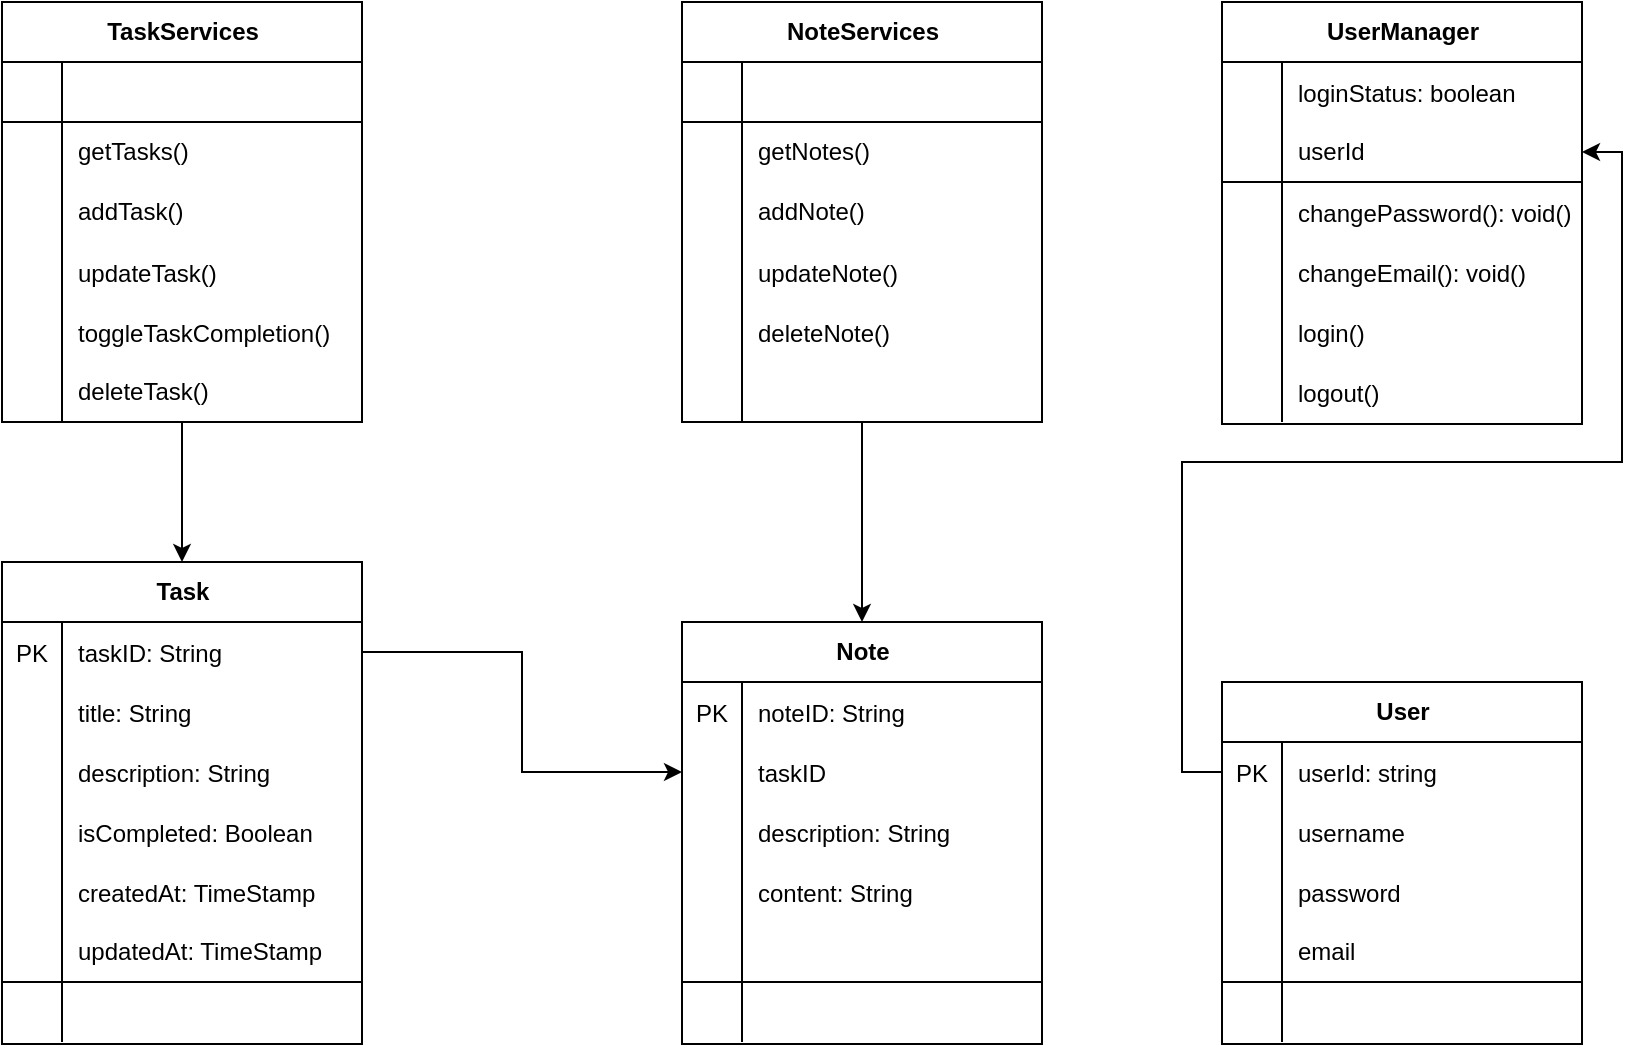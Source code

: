 <mxfile version="26.0.14">
  <diagram name="Page-1" id="JAcl6DxfZTMCWx050rgq">
    <mxGraphModel dx="1674" dy="1844" grid="1" gridSize="10" guides="1" tooltips="1" connect="1" arrows="1" fold="1" page="1" pageScale="1" pageWidth="850" pageHeight="1100" math="0" shadow="0">
      <root>
        <mxCell id="0" />
        <mxCell id="1" parent="0" />
        <mxCell id="ZKBM9tfTrSH8wka9pJI8-1" value="&lt;b&gt;Task&lt;/b&gt;" style="shape=table;startSize=30;container=1;collapsible=1;childLayout=tableLayout;fixedRows=1;rowLines=0;fontStyle=0;align=center;resizeLast=1;html=1;" parent="1" vertex="1">
          <mxGeometry x="80" y="240" width="180" height="241" as="geometry" />
        </mxCell>
        <mxCell id="ZKBM9tfTrSH8wka9pJI8-33" value="" style="shape=tableRow;horizontal=0;startSize=0;swimlaneHead=0;swimlaneBody=0;fillColor=none;collapsible=0;dropTarget=0;points=[[0,0.5],[1,0.5]];portConstraint=eastwest;top=0;left=0;right=0;bottom=0;fontStyle=0" parent="ZKBM9tfTrSH8wka9pJI8-1" vertex="1">
          <mxGeometry y="30" width="180" height="30" as="geometry" />
        </mxCell>
        <mxCell id="ZKBM9tfTrSH8wka9pJI8-34" value="PK" style="shape=partialRectangle;connectable=0;fillColor=none;top=0;left=0;bottom=0;right=0;editable=1;overflow=hidden;fontStyle=0" parent="ZKBM9tfTrSH8wka9pJI8-33" vertex="1">
          <mxGeometry width="30" height="30" as="geometry">
            <mxRectangle width="30" height="30" as="alternateBounds" />
          </mxGeometry>
        </mxCell>
        <mxCell id="ZKBM9tfTrSH8wka9pJI8-35" value="taskID: String" style="shape=partialRectangle;connectable=0;fillColor=none;top=0;left=0;bottom=0;right=0;align=left;spacingLeft=6;overflow=hidden;fontStyle=0" parent="ZKBM9tfTrSH8wka9pJI8-33" vertex="1">
          <mxGeometry x="30" width="150" height="30" as="geometry">
            <mxRectangle width="150" height="30" as="alternateBounds" />
          </mxGeometry>
        </mxCell>
        <mxCell id="ZKBM9tfTrSH8wka9pJI8-36" value="" style="shape=tableRow;horizontal=0;startSize=0;swimlaneHead=0;swimlaneBody=0;fillColor=none;collapsible=0;dropTarget=0;points=[[0,0.5],[1,0.5]];portConstraint=eastwest;top=0;left=0;right=0;bottom=0;" parent="ZKBM9tfTrSH8wka9pJI8-1" vertex="1">
          <mxGeometry y="60" width="180" height="30" as="geometry" />
        </mxCell>
        <mxCell id="ZKBM9tfTrSH8wka9pJI8-37" value="" style="shape=partialRectangle;connectable=0;fillColor=none;top=0;left=0;bottom=0;right=0;editable=1;overflow=hidden;" parent="ZKBM9tfTrSH8wka9pJI8-36" vertex="1">
          <mxGeometry width="30" height="30" as="geometry">
            <mxRectangle width="30" height="30" as="alternateBounds" />
          </mxGeometry>
        </mxCell>
        <mxCell id="ZKBM9tfTrSH8wka9pJI8-38" value="title: String" style="shape=partialRectangle;connectable=0;fillColor=none;top=0;left=0;bottom=0;right=0;align=left;spacingLeft=6;overflow=hidden;" parent="ZKBM9tfTrSH8wka9pJI8-36" vertex="1">
          <mxGeometry x="30" width="150" height="30" as="geometry">
            <mxRectangle width="150" height="30" as="alternateBounds" />
          </mxGeometry>
        </mxCell>
        <mxCell id="ZKBM9tfTrSH8wka9pJI8-30" value="" style="shape=tableRow;horizontal=0;startSize=0;swimlaneHead=0;swimlaneBody=0;fillColor=none;collapsible=0;dropTarget=0;points=[[0,0.5],[1,0.5]];portConstraint=eastwest;top=0;left=0;right=0;bottom=0;fontStyle=0" parent="ZKBM9tfTrSH8wka9pJI8-1" vertex="1">
          <mxGeometry y="90" width="180" height="30" as="geometry" />
        </mxCell>
        <mxCell id="ZKBM9tfTrSH8wka9pJI8-31" value="" style="shape=partialRectangle;connectable=0;fillColor=none;top=0;left=0;bottom=0;right=0;editable=1;overflow=hidden;fontStyle=0" parent="ZKBM9tfTrSH8wka9pJI8-30" vertex="1">
          <mxGeometry width="30" height="30" as="geometry">
            <mxRectangle width="30" height="30" as="alternateBounds" />
          </mxGeometry>
        </mxCell>
        <mxCell id="ZKBM9tfTrSH8wka9pJI8-32" value="description: String" style="shape=partialRectangle;connectable=0;fillColor=none;top=0;left=0;bottom=0;right=0;align=left;spacingLeft=6;overflow=hidden;fontStyle=0" parent="ZKBM9tfTrSH8wka9pJI8-30" vertex="1">
          <mxGeometry x="30" width="150" height="30" as="geometry">
            <mxRectangle width="150" height="30" as="alternateBounds" />
          </mxGeometry>
        </mxCell>
        <mxCell id="ZKBM9tfTrSH8wka9pJI8-39" value="" style="shape=tableRow;horizontal=0;startSize=0;swimlaneHead=0;swimlaneBody=0;fillColor=none;collapsible=0;dropTarget=0;points=[[0,0.5],[1,0.5]];portConstraint=eastwest;top=0;left=0;right=0;bottom=0;" parent="ZKBM9tfTrSH8wka9pJI8-1" vertex="1">
          <mxGeometry y="120" width="180" height="30" as="geometry" />
        </mxCell>
        <mxCell id="ZKBM9tfTrSH8wka9pJI8-40" value="" style="shape=partialRectangle;connectable=0;fillColor=none;top=0;left=0;bottom=0;right=0;editable=1;overflow=hidden;" parent="ZKBM9tfTrSH8wka9pJI8-39" vertex="1">
          <mxGeometry width="30" height="30" as="geometry">
            <mxRectangle width="30" height="30" as="alternateBounds" />
          </mxGeometry>
        </mxCell>
        <mxCell id="ZKBM9tfTrSH8wka9pJI8-41" value="isCompleted: Boolean" style="shape=partialRectangle;connectable=0;fillColor=none;top=0;left=0;bottom=0;right=0;align=left;spacingLeft=6;overflow=hidden;" parent="ZKBM9tfTrSH8wka9pJI8-39" vertex="1">
          <mxGeometry x="30" width="150" height="30" as="geometry">
            <mxRectangle width="150" height="30" as="alternateBounds" />
          </mxGeometry>
        </mxCell>
        <mxCell id="ZKBM9tfTrSH8wka9pJI8-57" value="" style="shape=tableRow;horizontal=0;startSize=0;swimlaneHead=0;swimlaneBody=0;fillColor=none;collapsible=0;dropTarget=0;points=[[0,0.5],[1,0.5]];portConstraint=eastwest;top=0;left=0;right=0;bottom=0;" parent="ZKBM9tfTrSH8wka9pJI8-1" vertex="1">
          <mxGeometry y="150" width="180" height="30" as="geometry" />
        </mxCell>
        <mxCell id="ZKBM9tfTrSH8wka9pJI8-58" value="" style="shape=partialRectangle;connectable=0;fillColor=none;top=0;left=0;bottom=0;right=0;editable=1;overflow=hidden;" parent="ZKBM9tfTrSH8wka9pJI8-57" vertex="1">
          <mxGeometry width="30" height="30" as="geometry">
            <mxRectangle width="30" height="30" as="alternateBounds" />
          </mxGeometry>
        </mxCell>
        <mxCell id="ZKBM9tfTrSH8wka9pJI8-59" value="createdAt: TimeStamp" style="shape=partialRectangle;connectable=0;fillColor=none;top=0;left=0;bottom=0;right=0;align=left;spacingLeft=6;overflow=hidden;" parent="ZKBM9tfTrSH8wka9pJI8-57" vertex="1">
          <mxGeometry x="30" width="150" height="30" as="geometry">
            <mxRectangle width="150" height="30" as="alternateBounds" />
          </mxGeometry>
        </mxCell>
        <mxCell id="ZKBM9tfTrSH8wka9pJI8-2" value="" style="shape=tableRow;horizontal=0;startSize=0;swimlaneHead=0;swimlaneBody=0;fillColor=none;collapsible=0;dropTarget=0;points=[[0,0.5],[1,0.5]];portConstraint=eastwest;top=0;left=0;right=0;bottom=1;fontStyle=0" parent="ZKBM9tfTrSH8wka9pJI8-1" vertex="1">
          <mxGeometry y="180" width="180" height="30" as="geometry" />
        </mxCell>
        <mxCell id="ZKBM9tfTrSH8wka9pJI8-3" value="" style="shape=partialRectangle;connectable=0;fillColor=none;top=0;left=0;bottom=0;right=0;fontStyle=0;overflow=hidden;whiteSpace=wrap;html=1;" parent="ZKBM9tfTrSH8wka9pJI8-2" vertex="1">
          <mxGeometry width="30" height="30" as="geometry">
            <mxRectangle width="30" height="30" as="alternateBounds" />
          </mxGeometry>
        </mxCell>
        <mxCell id="ZKBM9tfTrSH8wka9pJI8-4" value="updatedAt: TimeStamp" style="shape=partialRectangle;connectable=0;fillColor=none;top=0;left=0;bottom=0;right=0;align=left;spacingLeft=6;fontStyle=0;overflow=hidden;whiteSpace=wrap;html=1;" parent="ZKBM9tfTrSH8wka9pJI8-2" vertex="1">
          <mxGeometry x="30" width="150" height="30" as="geometry">
            <mxRectangle width="150" height="30" as="alternateBounds" />
          </mxGeometry>
        </mxCell>
        <mxCell id="ZKBM9tfTrSH8wka9pJI8-45" value="" style="shape=tableRow;horizontal=0;startSize=0;swimlaneHead=0;swimlaneBody=0;fillColor=none;collapsible=0;dropTarget=0;points=[[0,0.5],[1,0.5]];portConstraint=eastwest;top=0;left=0;right=0;bottom=0;" parent="ZKBM9tfTrSH8wka9pJI8-1" vertex="1">
          <mxGeometry y="210" width="180" height="30" as="geometry" />
        </mxCell>
        <mxCell id="ZKBM9tfTrSH8wka9pJI8-46" value="" style="shape=partialRectangle;connectable=0;fillColor=none;top=0;left=0;bottom=0;right=0;editable=1;overflow=hidden;" parent="ZKBM9tfTrSH8wka9pJI8-45" vertex="1">
          <mxGeometry width="30" height="30" as="geometry">
            <mxRectangle width="30" height="30" as="alternateBounds" />
          </mxGeometry>
        </mxCell>
        <mxCell id="ZKBM9tfTrSH8wka9pJI8-47" value="" style="shape=partialRectangle;connectable=0;fillColor=none;top=0;left=0;bottom=0;right=0;align=left;spacingLeft=6;overflow=hidden;" parent="ZKBM9tfTrSH8wka9pJI8-45" vertex="1">
          <mxGeometry x="30" width="150" height="30" as="geometry">
            <mxRectangle width="150" height="30" as="alternateBounds" />
          </mxGeometry>
        </mxCell>
        <mxCell id="ZKBM9tfTrSH8wka9pJI8-60" value="&lt;b&gt;Note&lt;/b&gt;" style="shape=table;startSize=30;container=1;collapsible=1;childLayout=tableLayout;fixedRows=1;rowLines=0;fontStyle=0;align=center;resizeLast=1;html=1;" parent="1" vertex="1">
          <mxGeometry x="420" y="270" width="180" height="211" as="geometry" />
        </mxCell>
        <mxCell id="ZKBM9tfTrSH8wka9pJI8-61" value="" style="shape=tableRow;horizontal=0;startSize=0;swimlaneHead=0;swimlaneBody=0;fillColor=none;collapsible=0;dropTarget=0;points=[[0,0.5],[1,0.5]];portConstraint=eastwest;top=0;left=0;right=0;bottom=0;fontStyle=0" parent="ZKBM9tfTrSH8wka9pJI8-60" vertex="1">
          <mxGeometry y="30" width="180" height="30" as="geometry" />
        </mxCell>
        <mxCell id="ZKBM9tfTrSH8wka9pJI8-62" value="PK" style="shape=partialRectangle;connectable=0;fillColor=none;top=0;left=0;bottom=0;right=0;editable=1;overflow=hidden;fontStyle=0" parent="ZKBM9tfTrSH8wka9pJI8-61" vertex="1">
          <mxGeometry width="30" height="30" as="geometry">
            <mxRectangle width="30" height="30" as="alternateBounds" />
          </mxGeometry>
        </mxCell>
        <mxCell id="ZKBM9tfTrSH8wka9pJI8-63" value="noteID: String" style="shape=partialRectangle;connectable=0;fillColor=none;top=0;left=0;bottom=0;right=0;align=left;spacingLeft=6;overflow=hidden;fontStyle=0" parent="ZKBM9tfTrSH8wka9pJI8-61" vertex="1">
          <mxGeometry x="30" width="150" height="30" as="geometry">
            <mxRectangle width="150" height="30" as="alternateBounds" />
          </mxGeometry>
        </mxCell>
        <mxCell id="ZKBM9tfTrSH8wka9pJI8-64" value="" style="shape=tableRow;horizontal=0;startSize=0;swimlaneHead=0;swimlaneBody=0;fillColor=none;collapsible=0;dropTarget=0;points=[[0,0.5],[1,0.5]];portConstraint=eastwest;top=0;left=0;right=0;bottom=0;" parent="ZKBM9tfTrSH8wka9pJI8-60" vertex="1">
          <mxGeometry y="60" width="180" height="30" as="geometry" />
        </mxCell>
        <mxCell id="ZKBM9tfTrSH8wka9pJI8-65" value="" style="shape=partialRectangle;connectable=0;fillColor=none;top=0;left=0;bottom=0;right=0;editable=1;overflow=hidden;" parent="ZKBM9tfTrSH8wka9pJI8-64" vertex="1">
          <mxGeometry width="30" height="30" as="geometry">
            <mxRectangle width="30" height="30" as="alternateBounds" />
          </mxGeometry>
        </mxCell>
        <mxCell id="ZKBM9tfTrSH8wka9pJI8-66" value="taskID" style="shape=partialRectangle;connectable=0;fillColor=none;top=0;left=0;bottom=0;right=0;align=left;spacingLeft=6;overflow=hidden;" parent="ZKBM9tfTrSH8wka9pJI8-64" vertex="1">
          <mxGeometry x="30" width="150" height="30" as="geometry">
            <mxRectangle width="150" height="30" as="alternateBounds" />
          </mxGeometry>
        </mxCell>
        <mxCell id="ZKBM9tfTrSH8wka9pJI8-67" value="" style="shape=tableRow;horizontal=0;startSize=0;swimlaneHead=0;swimlaneBody=0;fillColor=none;collapsible=0;dropTarget=0;points=[[0,0.5],[1,0.5]];portConstraint=eastwest;top=0;left=0;right=0;bottom=0;fontStyle=0" parent="ZKBM9tfTrSH8wka9pJI8-60" vertex="1">
          <mxGeometry y="90" width="180" height="30" as="geometry" />
        </mxCell>
        <mxCell id="ZKBM9tfTrSH8wka9pJI8-68" value="" style="shape=partialRectangle;connectable=0;fillColor=none;top=0;left=0;bottom=0;right=0;editable=1;overflow=hidden;fontStyle=0" parent="ZKBM9tfTrSH8wka9pJI8-67" vertex="1">
          <mxGeometry width="30" height="30" as="geometry">
            <mxRectangle width="30" height="30" as="alternateBounds" />
          </mxGeometry>
        </mxCell>
        <mxCell id="ZKBM9tfTrSH8wka9pJI8-69" value="description: String" style="shape=partialRectangle;connectable=0;fillColor=none;top=0;left=0;bottom=0;right=0;align=left;spacingLeft=6;overflow=hidden;fontStyle=0" parent="ZKBM9tfTrSH8wka9pJI8-67" vertex="1">
          <mxGeometry x="30" width="150" height="30" as="geometry">
            <mxRectangle width="150" height="30" as="alternateBounds" />
          </mxGeometry>
        </mxCell>
        <mxCell id="ZKBM9tfTrSH8wka9pJI8-70" value="" style="shape=tableRow;horizontal=0;startSize=0;swimlaneHead=0;swimlaneBody=0;fillColor=none;collapsible=0;dropTarget=0;points=[[0,0.5],[1,0.5]];portConstraint=eastwest;top=0;left=0;right=0;bottom=0;" parent="ZKBM9tfTrSH8wka9pJI8-60" vertex="1">
          <mxGeometry y="120" width="180" height="30" as="geometry" />
        </mxCell>
        <mxCell id="ZKBM9tfTrSH8wka9pJI8-71" value="" style="shape=partialRectangle;connectable=0;fillColor=none;top=0;left=0;bottom=0;right=0;editable=1;overflow=hidden;" parent="ZKBM9tfTrSH8wka9pJI8-70" vertex="1">
          <mxGeometry width="30" height="30" as="geometry">
            <mxRectangle width="30" height="30" as="alternateBounds" />
          </mxGeometry>
        </mxCell>
        <mxCell id="ZKBM9tfTrSH8wka9pJI8-72" value="content: String" style="shape=partialRectangle;connectable=0;fillColor=none;top=0;left=0;bottom=0;right=0;align=left;spacingLeft=6;overflow=hidden;" parent="ZKBM9tfTrSH8wka9pJI8-70" vertex="1">
          <mxGeometry x="30" width="150" height="30" as="geometry">
            <mxRectangle width="150" height="30" as="alternateBounds" />
          </mxGeometry>
        </mxCell>
        <mxCell id="ZKBM9tfTrSH8wka9pJI8-76" value="" style="shape=tableRow;horizontal=0;startSize=0;swimlaneHead=0;swimlaneBody=0;fillColor=none;collapsible=0;dropTarget=0;points=[[0,0.5],[1,0.5]];portConstraint=eastwest;top=0;left=0;right=0;bottom=1;fontStyle=0" parent="ZKBM9tfTrSH8wka9pJI8-60" vertex="1">
          <mxGeometry y="150" width="180" height="30" as="geometry" />
        </mxCell>
        <mxCell id="ZKBM9tfTrSH8wka9pJI8-77" value="" style="shape=partialRectangle;connectable=0;fillColor=none;top=0;left=0;bottom=0;right=0;fontStyle=0;overflow=hidden;whiteSpace=wrap;html=1;" parent="ZKBM9tfTrSH8wka9pJI8-76" vertex="1">
          <mxGeometry width="30" height="30" as="geometry">
            <mxRectangle width="30" height="30" as="alternateBounds" />
          </mxGeometry>
        </mxCell>
        <mxCell id="ZKBM9tfTrSH8wka9pJI8-78" value="" style="shape=partialRectangle;connectable=0;fillColor=none;top=0;left=0;bottom=0;right=0;align=left;spacingLeft=6;fontStyle=0;overflow=hidden;whiteSpace=wrap;html=1;" parent="ZKBM9tfTrSH8wka9pJI8-76" vertex="1">
          <mxGeometry x="30" width="150" height="30" as="geometry">
            <mxRectangle width="150" height="30" as="alternateBounds" />
          </mxGeometry>
        </mxCell>
        <mxCell id="ZKBM9tfTrSH8wka9pJI8-79" value="" style="shape=tableRow;horizontal=0;startSize=0;swimlaneHead=0;swimlaneBody=0;fillColor=none;collapsible=0;dropTarget=0;points=[[0,0.5],[1,0.5]];portConstraint=eastwest;top=0;left=0;right=0;bottom=0;" parent="ZKBM9tfTrSH8wka9pJI8-60" vertex="1">
          <mxGeometry y="180" width="180" height="30" as="geometry" />
        </mxCell>
        <mxCell id="ZKBM9tfTrSH8wka9pJI8-80" value="" style="shape=partialRectangle;connectable=0;fillColor=none;top=0;left=0;bottom=0;right=0;editable=1;overflow=hidden;" parent="ZKBM9tfTrSH8wka9pJI8-79" vertex="1">
          <mxGeometry width="30" height="30" as="geometry">
            <mxRectangle width="30" height="30" as="alternateBounds" />
          </mxGeometry>
        </mxCell>
        <mxCell id="ZKBM9tfTrSH8wka9pJI8-81" value="" style="shape=partialRectangle;connectable=0;fillColor=none;top=0;left=0;bottom=0;right=0;align=left;spacingLeft=6;overflow=hidden;" parent="ZKBM9tfTrSH8wka9pJI8-79" vertex="1">
          <mxGeometry x="30" width="150" height="30" as="geometry">
            <mxRectangle width="150" height="30" as="alternateBounds" />
          </mxGeometry>
        </mxCell>
        <mxCell id="ZKBM9tfTrSH8wka9pJI8-82" style="edgeStyle=orthogonalEdgeStyle;rounded=0;orthogonalLoop=1;jettySize=auto;html=1;" parent="1" source="ZKBM9tfTrSH8wka9pJI8-33" target="ZKBM9tfTrSH8wka9pJI8-64" edge="1">
          <mxGeometry relative="1" as="geometry" />
        </mxCell>
        <mxCell id="ZKBM9tfTrSH8wka9pJI8-200" style="edgeStyle=orthogonalEdgeStyle;rounded=0;orthogonalLoop=1;jettySize=auto;html=1;" parent="1" source="ZKBM9tfTrSH8wka9pJI8-156" target="ZKBM9tfTrSH8wka9pJI8-1" edge="1">
          <mxGeometry relative="1" as="geometry" />
        </mxCell>
        <mxCell id="ZKBM9tfTrSH8wka9pJI8-156" value="TaskServices" style="shape=table;startSize=30;container=1;collapsible=1;childLayout=tableLayout;fixedRows=1;rowLines=0;fontStyle=1;align=center;resizeLast=1;html=1;" parent="1" vertex="1">
          <mxGeometry x="80" y="-40" width="180" height="210" as="geometry" />
        </mxCell>
        <mxCell id="ZKBM9tfTrSH8wka9pJI8-157" value="" style="shape=tableRow;horizontal=0;startSize=0;swimlaneHead=0;swimlaneBody=0;fillColor=none;collapsible=0;dropTarget=0;points=[[0,0.5],[1,0.5]];portConstraint=eastwest;top=0;left=0;right=0;bottom=1;" parent="ZKBM9tfTrSH8wka9pJI8-156" vertex="1">
          <mxGeometry y="30" width="180" height="30" as="geometry" />
        </mxCell>
        <mxCell id="ZKBM9tfTrSH8wka9pJI8-158" value="" style="shape=partialRectangle;connectable=0;fillColor=none;top=0;left=0;bottom=0;right=0;fontStyle=1;overflow=hidden;whiteSpace=wrap;html=1;" parent="ZKBM9tfTrSH8wka9pJI8-157" vertex="1">
          <mxGeometry width="30" height="30" as="geometry">
            <mxRectangle width="30" height="30" as="alternateBounds" />
          </mxGeometry>
        </mxCell>
        <mxCell id="ZKBM9tfTrSH8wka9pJI8-159" value="" style="shape=partialRectangle;connectable=0;fillColor=none;top=0;left=0;bottom=0;right=0;align=left;spacingLeft=6;fontStyle=5;overflow=hidden;whiteSpace=wrap;html=1;" parent="ZKBM9tfTrSH8wka9pJI8-157" vertex="1">
          <mxGeometry x="30" width="150" height="30" as="geometry">
            <mxRectangle width="150" height="30" as="alternateBounds" />
          </mxGeometry>
        </mxCell>
        <mxCell id="ZKBM9tfTrSH8wka9pJI8-160" value="" style="shape=tableRow;horizontal=0;startSize=0;swimlaneHead=0;swimlaneBody=0;fillColor=none;collapsible=0;dropTarget=0;points=[[0,0.5],[1,0.5]];portConstraint=eastwest;top=0;left=0;right=0;bottom=0;" parent="ZKBM9tfTrSH8wka9pJI8-156" vertex="1">
          <mxGeometry y="60" width="180" height="30" as="geometry" />
        </mxCell>
        <mxCell id="ZKBM9tfTrSH8wka9pJI8-161" value="" style="shape=partialRectangle;connectable=0;fillColor=none;top=0;left=0;bottom=0;right=0;editable=1;overflow=hidden;whiteSpace=wrap;html=1;" parent="ZKBM9tfTrSH8wka9pJI8-160" vertex="1">
          <mxGeometry width="30" height="30" as="geometry">
            <mxRectangle width="30" height="30" as="alternateBounds" />
          </mxGeometry>
        </mxCell>
        <mxCell id="ZKBM9tfTrSH8wka9pJI8-162" value="getTasks()" style="shape=partialRectangle;connectable=0;fillColor=none;top=0;left=0;bottom=0;right=0;align=left;spacingLeft=6;overflow=hidden;whiteSpace=wrap;html=1;" parent="ZKBM9tfTrSH8wka9pJI8-160" vertex="1">
          <mxGeometry x="30" width="150" height="30" as="geometry">
            <mxRectangle width="150" height="30" as="alternateBounds" />
          </mxGeometry>
        </mxCell>
        <mxCell id="ZKBM9tfTrSH8wka9pJI8-163" value="" style="shape=tableRow;horizontal=0;startSize=0;swimlaneHead=0;swimlaneBody=0;fillColor=none;collapsible=0;dropTarget=0;points=[[0,0.5],[1,0.5]];portConstraint=eastwest;top=0;left=0;right=0;bottom=0;" parent="ZKBM9tfTrSH8wka9pJI8-156" vertex="1">
          <mxGeometry y="90" width="180" height="30" as="geometry" />
        </mxCell>
        <mxCell id="ZKBM9tfTrSH8wka9pJI8-164" value="" style="shape=partialRectangle;connectable=0;fillColor=none;top=0;left=0;bottom=0;right=0;editable=1;overflow=hidden;whiteSpace=wrap;html=1;" parent="ZKBM9tfTrSH8wka9pJI8-163" vertex="1">
          <mxGeometry width="30" height="30" as="geometry">
            <mxRectangle width="30" height="30" as="alternateBounds" />
          </mxGeometry>
        </mxCell>
        <mxCell id="ZKBM9tfTrSH8wka9pJI8-165" value="addTask()" style="shape=partialRectangle;connectable=0;fillColor=none;top=0;left=0;bottom=0;right=0;align=left;spacingLeft=6;overflow=hidden;whiteSpace=wrap;html=1;" parent="ZKBM9tfTrSH8wka9pJI8-163" vertex="1">
          <mxGeometry x="30" width="150" height="30" as="geometry">
            <mxRectangle width="150" height="30" as="alternateBounds" />
          </mxGeometry>
        </mxCell>
        <mxCell id="ZKBM9tfTrSH8wka9pJI8-169" value="" style="shape=tableRow;horizontal=0;startSize=0;swimlaneHead=0;swimlaneBody=0;fillColor=none;collapsible=0;dropTarget=0;points=[[0,0.5],[1,0.5]];portConstraint=eastwest;top=0;left=0;right=0;bottom=0;" parent="ZKBM9tfTrSH8wka9pJI8-156" vertex="1">
          <mxGeometry y="120" width="180" height="30" as="geometry" />
        </mxCell>
        <mxCell id="ZKBM9tfTrSH8wka9pJI8-170" value="" style="shape=partialRectangle;connectable=0;fillColor=none;top=0;left=0;bottom=0;right=0;editable=1;overflow=hidden;" parent="ZKBM9tfTrSH8wka9pJI8-169" vertex="1">
          <mxGeometry width="30" height="30" as="geometry">
            <mxRectangle width="30" height="30" as="alternateBounds" />
          </mxGeometry>
        </mxCell>
        <mxCell id="ZKBM9tfTrSH8wka9pJI8-171" value="updateTask()" style="shape=partialRectangle;connectable=0;fillColor=none;top=0;left=0;bottom=0;right=0;align=left;spacingLeft=6;overflow=hidden;" parent="ZKBM9tfTrSH8wka9pJI8-169" vertex="1">
          <mxGeometry x="30" width="150" height="30" as="geometry">
            <mxRectangle width="150" height="30" as="alternateBounds" />
          </mxGeometry>
        </mxCell>
        <mxCell id="ZKBM9tfTrSH8wka9pJI8-172" value="" style="shape=tableRow;horizontal=0;startSize=0;swimlaneHead=0;swimlaneBody=0;fillColor=none;collapsible=0;dropTarget=0;points=[[0,0.5],[1,0.5]];portConstraint=eastwest;top=0;left=0;right=0;bottom=0;" parent="ZKBM9tfTrSH8wka9pJI8-156" vertex="1">
          <mxGeometry y="150" width="180" height="30" as="geometry" />
        </mxCell>
        <mxCell id="ZKBM9tfTrSH8wka9pJI8-173" value="" style="shape=partialRectangle;connectable=0;fillColor=none;top=0;left=0;bottom=0;right=0;editable=1;overflow=hidden;" parent="ZKBM9tfTrSH8wka9pJI8-172" vertex="1">
          <mxGeometry width="30" height="30" as="geometry">
            <mxRectangle width="30" height="30" as="alternateBounds" />
          </mxGeometry>
        </mxCell>
        <mxCell id="ZKBM9tfTrSH8wka9pJI8-174" value="toggleTaskCompletion()" style="shape=partialRectangle;connectable=0;fillColor=none;top=0;left=0;bottom=0;right=0;align=left;spacingLeft=6;overflow=hidden;" parent="ZKBM9tfTrSH8wka9pJI8-172" vertex="1">
          <mxGeometry x="30" width="150" height="30" as="geometry">
            <mxRectangle width="150" height="30" as="alternateBounds" />
          </mxGeometry>
        </mxCell>
        <mxCell id="ZKBM9tfTrSH8wka9pJI8-166" value="" style="shape=tableRow;horizontal=0;startSize=0;swimlaneHead=0;swimlaneBody=0;fillColor=none;collapsible=0;dropTarget=0;points=[[0,0.5],[1,0.5]];portConstraint=eastwest;top=0;left=0;right=0;bottom=0;" parent="ZKBM9tfTrSH8wka9pJI8-156" vertex="1">
          <mxGeometry y="180" width="180" height="30" as="geometry" />
        </mxCell>
        <mxCell id="ZKBM9tfTrSH8wka9pJI8-167" value="" style="shape=partialRectangle;connectable=0;fillColor=none;top=0;left=0;bottom=0;right=0;editable=1;overflow=hidden;whiteSpace=wrap;html=1;" parent="ZKBM9tfTrSH8wka9pJI8-166" vertex="1">
          <mxGeometry width="30" height="30" as="geometry">
            <mxRectangle width="30" height="30" as="alternateBounds" />
          </mxGeometry>
        </mxCell>
        <mxCell id="ZKBM9tfTrSH8wka9pJI8-168" value="deleteTask()" style="shape=partialRectangle;connectable=0;fillColor=none;top=0;left=0;bottom=0;right=0;align=left;spacingLeft=6;overflow=hidden;whiteSpace=wrap;html=1;" parent="ZKBM9tfTrSH8wka9pJI8-166" vertex="1">
          <mxGeometry x="30" width="150" height="30" as="geometry">
            <mxRectangle width="150" height="30" as="alternateBounds" />
          </mxGeometry>
        </mxCell>
        <mxCell id="ZKBM9tfTrSH8wka9pJI8-201" style="edgeStyle=orthogonalEdgeStyle;rounded=0;orthogonalLoop=1;jettySize=auto;html=1;" parent="1" source="ZKBM9tfTrSH8wka9pJI8-181" target="ZKBM9tfTrSH8wka9pJI8-60" edge="1">
          <mxGeometry relative="1" as="geometry" />
        </mxCell>
        <mxCell id="ZKBM9tfTrSH8wka9pJI8-181" value="NoteServices" style="shape=table;startSize=30;container=1;collapsible=1;childLayout=tableLayout;fixedRows=1;rowLines=0;fontStyle=1;align=center;resizeLast=1;html=1;" parent="1" vertex="1">
          <mxGeometry x="420" y="-40" width="180" height="210" as="geometry" />
        </mxCell>
        <mxCell id="ZKBM9tfTrSH8wka9pJI8-182" value="" style="shape=tableRow;horizontal=0;startSize=0;swimlaneHead=0;swimlaneBody=0;fillColor=none;collapsible=0;dropTarget=0;points=[[0,0.5],[1,0.5]];portConstraint=eastwest;top=0;left=0;right=0;bottom=1;" parent="ZKBM9tfTrSH8wka9pJI8-181" vertex="1">
          <mxGeometry y="30" width="180" height="30" as="geometry" />
        </mxCell>
        <mxCell id="ZKBM9tfTrSH8wka9pJI8-183" value="" style="shape=partialRectangle;connectable=0;fillColor=none;top=0;left=0;bottom=0;right=0;fontStyle=1;overflow=hidden;whiteSpace=wrap;html=1;" parent="ZKBM9tfTrSH8wka9pJI8-182" vertex="1">
          <mxGeometry width="30" height="30" as="geometry">
            <mxRectangle width="30" height="30" as="alternateBounds" />
          </mxGeometry>
        </mxCell>
        <mxCell id="ZKBM9tfTrSH8wka9pJI8-184" value="" style="shape=partialRectangle;connectable=0;fillColor=none;top=0;left=0;bottom=0;right=0;align=left;spacingLeft=6;fontStyle=5;overflow=hidden;whiteSpace=wrap;html=1;" parent="ZKBM9tfTrSH8wka9pJI8-182" vertex="1">
          <mxGeometry x="30" width="150" height="30" as="geometry">
            <mxRectangle width="150" height="30" as="alternateBounds" />
          </mxGeometry>
        </mxCell>
        <mxCell id="ZKBM9tfTrSH8wka9pJI8-185" value="" style="shape=tableRow;horizontal=0;startSize=0;swimlaneHead=0;swimlaneBody=0;fillColor=none;collapsible=0;dropTarget=0;points=[[0,0.5],[1,0.5]];portConstraint=eastwest;top=0;left=0;right=0;bottom=0;" parent="ZKBM9tfTrSH8wka9pJI8-181" vertex="1">
          <mxGeometry y="60" width="180" height="30" as="geometry" />
        </mxCell>
        <mxCell id="ZKBM9tfTrSH8wka9pJI8-186" value="" style="shape=partialRectangle;connectable=0;fillColor=none;top=0;left=0;bottom=0;right=0;editable=1;overflow=hidden;whiteSpace=wrap;html=1;" parent="ZKBM9tfTrSH8wka9pJI8-185" vertex="1">
          <mxGeometry width="30" height="30" as="geometry">
            <mxRectangle width="30" height="30" as="alternateBounds" />
          </mxGeometry>
        </mxCell>
        <mxCell id="ZKBM9tfTrSH8wka9pJI8-187" value="getNotes()" style="shape=partialRectangle;connectable=0;fillColor=none;top=0;left=0;bottom=0;right=0;align=left;spacingLeft=6;overflow=hidden;whiteSpace=wrap;html=1;" parent="ZKBM9tfTrSH8wka9pJI8-185" vertex="1">
          <mxGeometry x="30" width="150" height="30" as="geometry">
            <mxRectangle width="150" height="30" as="alternateBounds" />
          </mxGeometry>
        </mxCell>
        <mxCell id="ZKBM9tfTrSH8wka9pJI8-188" value="" style="shape=tableRow;horizontal=0;startSize=0;swimlaneHead=0;swimlaneBody=0;fillColor=none;collapsible=0;dropTarget=0;points=[[0,0.5],[1,0.5]];portConstraint=eastwest;top=0;left=0;right=0;bottom=0;" parent="ZKBM9tfTrSH8wka9pJI8-181" vertex="1">
          <mxGeometry y="90" width="180" height="30" as="geometry" />
        </mxCell>
        <mxCell id="ZKBM9tfTrSH8wka9pJI8-189" value="" style="shape=partialRectangle;connectable=0;fillColor=none;top=0;left=0;bottom=0;right=0;editable=1;overflow=hidden;whiteSpace=wrap;html=1;" parent="ZKBM9tfTrSH8wka9pJI8-188" vertex="1">
          <mxGeometry width="30" height="30" as="geometry">
            <mxRectangle width="30" height="30" as="alternateBounds" />
          </mxGeometry>
        </mxCell>
        <mxCell id="ZKBM9tfTrSH8wka9pJI8-190" value="addNote()" style="shape=partialRectangle;connectable=0;fillColor=none;top=0;left=0;bottom=0;right=0;align=left;spacingLeft=6;overflow=hidden;whiteSpace=wrap;html=1;" parent="ZKBM9tfTrSH8wka9pJI8-188" vertex="1">
          <mxGeometry x="30" width="150" height="30" as="geometry">
            <mxRectangle width="150" height="30" as="alternateBounds" />
          </mxGeometry>
        </mxCell>
        <mxCell id="ZKBM9tfTrSH8wka9pJI8-191" value="" style="shape=tableRow;horizontal=0;startSize=0;swimlaneHead=0;swimlaneBody=0;fillColor=none;collapsible=0;dropTarget=0;points=[[0,0.5],[1,0.5]];portConstraint=eastwest;top=0;left=0;right=0;bottom=0;" parent="ZKBM9tfTrSH8wka9pJI8-181" vertex="1">
          <mxGeometry y="120" width="180" height="30" as="geometry" />
        </mxCell>
        <mxCell id="ZKBM9tfTrSH8wka9pJI8-192" value="" style="shape=partialRectangle;connectable=0;fillColor=none;top=0;left=0;bottom=0;right=0;editable=1;overflow=hidden;" parent="ZKBM9tfTrSH8wka9pJI8-191" vertex="1">
          <mxGeometry width="30" height="30" as="geometry">
            <mxRectangle width="30" height="30" as="alternateBounds" />
          </mxGeometry>
        </mxCell>
        <mxCell id="ZKBM9tfTrSH8wka9pJI8-193" value="updateNote()" style="shape=partialRectangle;connectable=0;fillColor=none;top=0;left=0;bottom=0;right=0;align=left;spacingLeft=6;overflow=hidden;" parent="ZKBM9tfTrSH8wka9pJI8-191" vertex="1">
          <mxGeometry x="30" width="150" height="30" as="geometry">
            <mxRectangle width="150" height="30" as="alternateBounds" />
          </mxGeometry>
        </mxCell>
        <mxCell id="ZKBM9tfTrSH8wka9pJI8-194" value="" style="shape=tableRow;horizontal=0;startSize=0;swimlaneHead=0;swimlaneBody=0;fillColor=none;collapsible=0;dropTarget=0;points=[[0,0.5],[1,0.5]];portConstraint=eastwest;top=0;left=0;right=0;bottom=0;" parent="ZKBM9tfTrSH8wka9pJI8-181" vertex="1">
          <mxGeometry y="150" width="180" height="30" as="geometry" />
        </mxCell>
        <mxCell id="ZKBM9tfTrSH8wka9pJI8-195" value="" style="shape=partialRectangle;connectable=0;fillColor=none;top=0;left=0;bottom=0;right=0;editable=1;overflow=hidden;" parent="ZKBM9tfTrSH8wka9pJI8-194" vertex="1">
          <mxGeometry width="30" height="30" as="geometry">
            <mxRectangle width="30" height="30" as="alternateBounds" />
          </mxGeometry>
        </mxCell>
        <mxCell id="ZKBM9tfTrSH8wka9pJI8-196" value="deleteNote()" style="shape=partialRectangle;connectable=0;fillColor=none;top=0;left=0;bottom=0;right=0;align=left;spacingLeft=6;overflow=hidden;" parent="ZKBM9tfTrSH8wka9pJI8-194" vertex="1">
          <mxGeometry x="30" width="150" height="30" as="geometry">
            <mxRectangle width="150" height="30" as="alternateBounds" />
          </mxGeometry>
        </mxCell>
        <mxCell id="ZKBM9tfTrSH8wka9pJI8-197" value="" style="shape=tableRow;horizontal=0;startSize=0;swimlaneHead=0;swimlaneBody=0;fillColor=none;collapsible=0;dropTarget=0;points=[[0,0.5],[1,0.5]];portConstraint=eastwest;top=0;left=0;right=0;bottom=0;" parent="ZKBM9tfTrSH8wka9pJI8-181" vertex="1">
          <mxGeometry y="180" width="180" height="30" as="geometry" />
        </mxCell>
        <mxCell id="ZKBM9tfTrSH8wka9pJI8-198" value="" style="shape=partialRectangle;connectable=0;fillColor=none;top=0;left=0;bottom=0;right=0;editable=1;overflow=hidden;whiteSpace=wrap;html=1;" parent="ZKBM9tfTrSH8wka9pJI8-197" vertex="1">
          <mxGeometry width="30" height="30" as="geometry">
            <mxRectangle width="30" height="30" as="alternateBounds" />
          </mxGeometry>
        </mxCell>
        <mxCell id="ZKBM9tfTrSH8wka9pJI8-199" value="" style="shape=partialRectangle;connectable=0;fillColor=none;top=0;left=0;bottom=0;right=0;align=left;spacingLeft=6;overflow=hidden;whiteSpace=wrap;html=1;" parent="ZKBM9tfTrSH8wka9pJI8-197" vertex="1">
          <mxGeometry x="30" width="150" height="30" as="geometry">
            <mxRectangle width="150" height="30" as="alternateBounds" />
          </mxGeometry>
        </mxCell>
        <mxCell id="5W-CbcQ96RvxCrPyJKXT-1" value="&lt;b&gt;User&lt;/b&gt;" style="shape=table;startSize=30;container=1;collapsible=1;childLayout=tableLayout;fixedRows=1;rowLines=0;fontStyle=0;align=center;resizeLast=1;html=1;" parent="1" vertex="1">
          <mxGeometry x="690" y="300" width="180" height="181" as="geometry" />
        </mxCell>
        <mxCell id="5W-CbcQ96RvxCrPyJKXT-2" value="" style="shape=tableRow;horizontal=0;startSize=0;swimlaneHead=0;swimlaneBody=0;fillColor=none;collapsible=0;dropTarget=0;points=[[0,0.5],[1,0.5]];portConstraint=eastwest;top=0;left=0;right=0;bottom=0;fontStyle=0" parent="5W-CbcQ96RvxCrPyJKXT-1" vertex="1">
          <mxGeometry y="30" width="180" height="30" as="geometry" />
        </mxCell>
        <mxCell id="5W-CbcQ96RvxCrPyJKXT-3" value="PK" style="shape=partialRectangle;connectable=0;fillColor=none;top=0;left=0;bottom=0;right=0;editable=1;overflow=hidden;fontStyle=0" parent="5W-CbcQ96RvxCrPyJKXT-2" vertex="1">
          <mxGeometry width="30" height="30" as="geometry">
            <mxRectangle width="30" height="30" as="alternateBounds" />
          </mxGeometry>
        </mxCell>
        <mxCell id="5W-CbcQ96RvxCrPyJKXT-4" value="userId: string" style="shape=partialRectangle;connectable=0;fillColor=none;top=0;left=0;bottom=0;right=0;align=left;spacingLeft=6;overflow=hidden;fontStyle=0" parent="5W-CbcQ96RvxCrPyJKXT-2" vertex="1">
          <mxGeometry x="30" width="150" height="30" as="geometry">
            <mxRectangle width="150" height="30" as="alternateBounds" />
          </mxGeometry>
        </mxCell>
        <mxCell id="5W-CbcQ96RvxCrPyJKXT-5" value="" style="shape=tableRow;horizontal=0;startSize=0;swimlaneHead=0;swimlaneBody=0;fillColor=none;collapsible=0;dropTarget=0;points=[[0,0.5],[1,0.5]];portConstraint=eastwest;top=0;left=0;right=0;bottom=0;" parent="5W-CbcQ96RvxCrPyJKXT-1" vertex="1">
          <mxGeometry y="60" width="180" height="30" as="geometry" />
        </mxCell>
        <mxCell id="5W-CbcQ96RvxCrPyJKXT-6" value="" style="shape=partialRectangle;connectable=0;fillColor=none;top=0;left=0;bottom=0;right=0;editable=1;overflow=hidden;" parent="5W-CbcQ96RvxCrPyJKXT-5" vertex="1">
          <mxGeometry width="30" height="30" as="geometry">
            <mxRectangle width="30" height="30" as="alternateBounds" />
          </mxGeometry>
        </mxCell>
        <mxCell id="5W-CbcQ96RvxCrPyJKXT-7" value="username" style="shape=partialRectangle;connectable=0;fillColor=none;top=0;left=0;bottom=0;right=0;align=left;spacingLeft=6;overflow=hidden;" parent="5W-CbcQ96RvxCrPyJKXT-5" vertex="1">
          <mxGeometry x="30" width="150" height="30" as="geometry">
            <mxRectangle width="150" height="30" as="alternateBounds" />
          </mxGeometry>
        </mxCell>
        <mxCell id="5W-CbcQ96RvxCrPyJKXT-11" value="" style="shape=tableRow;horizontal=0;startSize=0;swimlaneHead=0;swimlaneBody=0;fillColor=none;collapsible=0;dropTarget=0;points=[[0,0.5],[1,0.5]];portConstraint=eastwest;top=0;left=0;right=0;bottom=0;" parent="5W-CbcQ96RvxCrPyJKXT-1" vertex="1">
          <mxGeometry y="90" width="180" height="30" as="geometry" />
        </mxCell>
        <mxCell id="5W-CbcQ96RvxCrPyJKXT-12" value="" style="shape=partialRectangle;connectable=0;fillColor=none;top=0;left=0;bottom=0;right=0;editable=1;overflow=hidden;" parent="5W-CbcQ96RvxCrPyJKXT-11" vertex="1">
          <mxGeometry width="30" height="30" as="geometry">
            <mxRectangle width="30" height="30" as="alternateBounds" />
          </mxGeometry>
        </mxCell>
        <mxCell id="5W-CbcQ96RvxCrPyJKXT-13" value="password" style="shape=partialRectangle;connectable=0;fillColor=none;top=0;left=0;bottom=0;right=0;align=left;spacingLeft=6;overflow=hidden;" parent="5W-CbcQ96RvxCrPyJKXT-11" vertex="1">
          <mxGeometry x="30" width="150" height="30" as="geometry">
            <mxRectangle width="150" height="30" as="alternateBounds" />
          </mxGeometry>
        </mxCell>
        <mxCell id="5W-CbcQ96RvxCrPyJKXT-14" value="" style="shape=tableRow;horizontal=0;startSize=0;swimlaneHead=0;swimlaneBody=0;fillColor=none;collapsible=0;dropTarget=0;points=[[0,0.5],[1,0.5]];portConstraint=eastwest;top=0;left=0;right=0;bottom=1;fontStyle=0" parent="5W-CbcQ96RvxCrPyJKXT-1" vertex="1">
          <mxGeometry y="120" width="180" height="30" as="geometry" />
        </mxCell>
        <mxCell id="5W-CbcQ96RvxCrPyJKXT-15" value="" style="shape=partialRectangle;connectable=0;fillColor=none;top=0;left=0;bottom=0;right=0;fontStyle=0;overflow=hidden;whiteSpace=wrap;html=1;" parent="5W-CbcQ96RvxCrPyJKXT-14" vertex="1">
          <mxGeometry width="30" height="30" as="geometry">
            <mxRectangle width="30" height="30" as="alternateBounds" />
          </mxGeometry>
        </mxCell>
        <mxCell id="5W-CbcQ96RvxCrPyJKXT-16" value="email" style="shape=partialRectangle;connectable=0;fillColor=none;top=0;left=0;bottom=0;right=0;align=left;spacingLeft=6;fontStyle=0;overflow=hidden;whiteSpace=wrap;html=1;" parent="5W-CbcQ96RvxCrPyJKXT-14" vertex="1">
          <mxGeometry x="30" width="150" height="30" as="geometry">
            <mxRectangle width="150" height="30" as="alternateBounds" />
          </mxGeometry>
        </mxCell>
        <mxCell id="5W-CbcQ96RvxCrPyJKXT-17" value="" style="shape=tableRow;horizontal=0;startSize=0;swimlaneHead=0;swimlaneBody=0;fillColor=none;collapsible=0;dropTarget=0;points=[[0,0.5],[1,0.5]];portConstraint=eastwest;top=0;left=0;right=0;bottom=0;" parent="5W-CbcQ96RvxCrPyJKXT-1" vertex="1">
          <mxGeometry y="150" width="180" height="30" as="geometry" />
        </mxCell>
        <mxCell id="5W-CbcQ96RvxCrPyJKXT-18" value="" style="shape=partialRectangle;connectable=0;fillColor=none;top=0;left=0;bottom=0;right=0;editable=1;overflow=hidden;" parent="5W-CbcQ96RvxCrPyJKXT-17" vertex="1">
          <mxGeometry width="30" height="30" as="geometry">
            <mxRectangle width="30" height="30" as="alternateBounds" />
          </mxGeometry>
        </mxCell>
        <mxCell id="5W-CbcQ96RvxCrPyJKXT-19" value="" style="shape=partialRectangle;connectable=0;fillColor=none;top=0;left=0;bottom=0;right=0;align=left;spacingLeft=6;overflow=hidden;" parent="5W-CbcQ96RvxCrPyJKXT-17" vertex="1">
          <mxGeometry x="30" width="150" height="30" as="geometry">
            <mxRectangle width="150" height="30" as="alternateBounds" />
          </mxGeometry>
        </mxCell>
        <mxCell id="5W-CbcQ96RvxCrPyJKXT-37" value="&lt;b&gt;UserManager&lt;/b&gt;" style="shape=table;startSize=30;container=1;collapsible=1;childLayout=tableLayout;fixedRows=1;rowLines=0;fontStyle=0;align=center;resizeLast=1;html=1;" parent="1" vertex="1">
          <mxGeometry x="690" y="-40" width="180" height="211" as="geometry" />
        </mxCell>
        <mxCell id="5W-CbcQ96RvxCrPyJKXT-44" value="" style="shape=tableRow;horizontal=0;startSize=0;swimlaneHead=0;swimlaneBody=0;fillColor=none;collapsible=0;dropTarget=0;points=[[0,0.5],[1,0.5]];portConstraint=eastwest;top=0;left=0;right=0;bottom=0;" parent="5W-CbcQ96RvxCrPyJKXT-37" vertex="1">
          <mxGeometry y="30" width="180" height="30" as="geometry" />
        </mxCell>
        <mxCell id="5W-CbcQ96RvxCrPyJKXT-45" value="" style="shape=partialRectangle;connectable=0;fillColor=none;top=0;left=0;bottom=0;right=0;editable=1;overflow=hidden;" parent="5W-CbcQ96RvxCrPyJKXT-44" vertex="1">
          <mxGeometry width="30" height="30" as="geometry">
            <mxRectangle width="30" height="30" as="alternateBounds" />
          </mxGeometry>
        </mxCell>
        <mxCell id="5W-CbcQ96RvxCrPyJKXT-46" value="loginStatus: boolean" style="shape=partialRectangle;connectable=0;fillColor=none;top=0;left=0;bottom=0;right=0;align=left;spacingLeft=6;overflow=hidden;" parent="5W-CbcQ96RvxCrPyJKXT-44" vertex="1">
          <mxGeometry x="30" width="150" height="30" as="geometry">
            <mxRectangle width="150" height="30" as="alternateBounds" />
          </mxGeometry>
        </mxCell>
        <mxCell id="5W-CbcQ96RvxCrPyJKXT-47" value="" style="shape=tableRow;horizontal=0;startSize=0;swimlaneHead=0;swimlaneBody=0;fillColor=none;collapsible=0;dropTarget=0;points=[[0,0.5],[1,0.5]];portConstraint=eastwest;top=0;left=0;right=0;bottom=1;fontStyle=0" parent="5W-CbcQ96RvxCrPyJKXT-37" vertex="1">
          <mxGeometry y="60" width="180" height="30" as="geometry" />
        </mxCell>
        <mxCell id="5W-CbcQ96RvxCrPyJKXT-48" value="" style="shape=partialRectangle;connectable=0;fillColor=none;top=0;left=0;bottom=0;right=0;fontStyle=0;overflow=hidden;whiteSpace=wrap;html=1;" parent="5W-CbcQ96RvxCrPyJKXT-47" vertex="1">
          <mxGeometry width="30" height="30" as="geometry">
            <mxRectangle width="30" height="30" as="alternateBounds" />
          </mxGeometry>
        </mxCell>
        <mxCell id="5W-CbcQ96RvxCrPyJKXT-49" value="userId" style="shape=partialRectangle;connectable=0;fillColor=none;top=0;left=0;bottom=0;right=0;align=left;spacingLeft=6;fontStyle=0;overflow=hidden;whiteSpace=wrap;html=1;" parent="5W-CbcQ96RvxCrPyJKXT-47" vertex="1">
          <mxGeometry x="30" width="150" height="30" as="geometry">
            <mxRectangle width="150" height="30" as="alternateBounds" />
          </mxGeometry>
        </mxCell>
        <mxCell id="5W-CbcQ96RvxCrPyJKXT-50" value="" style="shape=tableRow;horizontal=0;startSize=0;swimlaneHead=0;swimlaneBody=0;fillColor=none;collapsible=0;dropTarget=0;points=[[0,0.5],[1,0.5]];portConstraint=eastwest;top=0;left=0;right=0;bottom=0;" parent="5W-CbcQ96RvxCrPyJKXT-37" vertex="1">
          <mxGeometry y="90" width="180" height="30" as="geometry" />
        </mxCell>
        <mxCell id="5W-CbcQ96RvxCrPyJKXT-51" value="" style="shape=partialRectangle;connectable=0;fillColor=none;top=0;left=0;bottom=0;right=0;editable=1;overflow=hidden;" parent="5W-CbcQ96RvxCrPyJKXT-50" vertex="1">
          <mxGeometry width="30" height="30" as="geometry">
            <mxRectangle width="30" height="30" as="alternateBounds" />
          </mxGeometry>
        </mxCell>
        <mxCell id="5W-CbcQ96RvxCrPyJKXT-52" value="changePassword(): void()" style="shape=partialRectangle;connectable=0;fillColor=none;top=0;left=0;bottom=0;right=0;align=left;spacingLeft=6;overflow=hidden;" parent="5W-CbcQ96RvxCrPyJKXT-50" vertex="1">
          <mxGeometry x="30" width="150" height="30" as="geometry">
            <mxRectangle width="150" height="30" as="alternateBounds" />
          </mxGeometry>
        </mxCell>
        <mxCell id="5W-CbcQ96RvxCrPyJKXT-56" value="" style="shape=tableRow;horizontal=0;startSize=0;swimlaneHead=0;swimlaneBody=0;fillColor=none;collapsible=0;dropTarget=0;points=[[0,0.5],[1,0.5]];portConstraint=eastwest;top=0;left=0;right=0;bottom=0;" parent="5W-CbcQ96RvxCrPyJKXT-37" vertex="1">
          <mxGeometry y="120" width="180" height="30" as="geometry" />
        </mxCell>
        <mxCell id="5W-CbcQ96RvxCrPyJKXT-57" value="" style="shape=partialRectangle;connectable=0;fillColor=none;top=0;left=0;bottom=0;right=0;editable=1;overflow=hidden;" parent="5W-CbcQ96RvxCrPyJKXT-56" vertex="1">
          <mxGeometry width="30" height="30" as="geometry">
            <mxRectangle width="30" height="30" as="alternateBounds" />
          </mxGeometry>
        </mxCell>
        <mxCell id="5W-CbcQ96RvxCrPyJKXT-58" value="changeEmail(): void()" style="shape=partialRectangle;connectable=0;fillColor=none;top=0;left=0;bottom=0;right=0;align=left;spacingLeft=6;overflow=hidden;" parent="5W-CbcQ96RvxCrPyJKXT-56" vertex="1">
          <mxGeometry x="30" width="150" height="30" as="geometry">
            <mxRectangle width="150" height="30" as="alternateBounds" />
          </mxGeometry>
        </mxCell>
        <mxCell id="5W-CbcQ96RvxCrPyJKXT-59" value="" style="shape=tableRow;horizontal=0;startSize=0;swimlaneHead=0;swimlaneBody=0;fillColor=none;collapsible=0;dropTarget=0;points=[[0,0.5],[1,0.5]];portConstraint=eastwest;top=0;left=0;right=0;bottom=0;" parent="5W-CbcQ96RvxCrPyJKXT-37" vertex="1">
          <mxGeometry y="150" width="180" height="30" as="geometry" />
        </mxCell>
        <mxCell id="5W-CbcQ96RvxCrPyJKXT-60" value="" style="shape=partialRectangle;connectable=0;fillColor=none;top=0;left=0;bottom=0;right=0;editable=1;overflow=hidden;" parent="5W-CbcQ96RvxCrPyJKXT-59" vertex="1">
          <mxGeometry width="30" height="30" as="geometry">
            <mxRectangle width="30" height="30" as="alternateBounds" />
          </mxGeometry>
        </mxCell>
        <mxCell id="5W-CbcQ96RvxCrPyJKXT-61" value="login()" style="shape=partialRectangle;connectable=0;fillColor=none;top=0;left=0;bottom=0;right=0;align=left;spacingLeft=6;overflow=hidden;" parent="5W-CbcQ96RvxCrPyJKXT-59" vertex="1">
          <mxGeometry x="30" width="150" height="30" as="geometry">
            <mxRectangle width="150" height="30" as="alternateBounds" />
          </mxGeometry>
        </mxCell>
        <mxCell id="5W-CbcQ96RvxCrPyJKXT-53" value="" style="shape=tableRow;horizontal=0;startSize=0;swimlaneHead=0;swimlaneBody=0;fillColor=none;collapsible=0;dropTarget=0;points=[[0,0.5],[1,0.5]];portConstraint=eastwest;top=0;left=0;right=0;bottom=0;" parent="5W-CbcQ96RvxCrPyJKXT-37" vertex="1">
          <mxGeometry y="180" width="180" height="30" as="geometry" />
        </mxCell>
        <mxCell id="5W-CbcQ96RvxCrPyJKXT-54" value="" style="shape=partialRectangle;connectable=0;fillColor=none;top=0;left=0;bottom=0;right=0;editable=1;overflow=hidden;" parent="5W-CbcQ96RvxCrPyJKXT-53" vertex="1">
          <mxGeometry width="30" height="30" as="geometry">
            <mxRectangle width="30" height="30" as="alternateBounds" />
          </mxGeometry>
        </mxCell>
        <mxCell id="5W-CbcQ96RvxCrPyJKXT-55" value="logout()" style="shape=partialRectangle;connectable=0;fillColor=none;top=0;left=0;bottom=0;right=0;align=left;spacingLeft=6;overflow=hidden;" parent="5W-CbcQ96RvxCrPyJKXT-53" vertex="1">
          <mxGeometry x="30" width="150" height="30" as="geometry">
            <mxRectangle width="150" height="30" as="alternateBounds" />
          </mxGeometry>
        </mxCell>
        <mxCell id="5W-CbcQ96RvxCrPyJKXT-63" style="edgeStyle=orthogonalEdgeStyle;rounded=0;orthogonalLoop=1;jettySize=auto;html=1;" parent="1" source="5W-CbcQ96RvxCrPyJKXT-2" target="5W-CbcQ96RvxCrPyJKXT-47" edge="1">
          <mxGeometry relative="1" as="geometry" />
        </mxCell>
      </root>
    </mxGraphModel>
  </diagram>
</mxfile>
